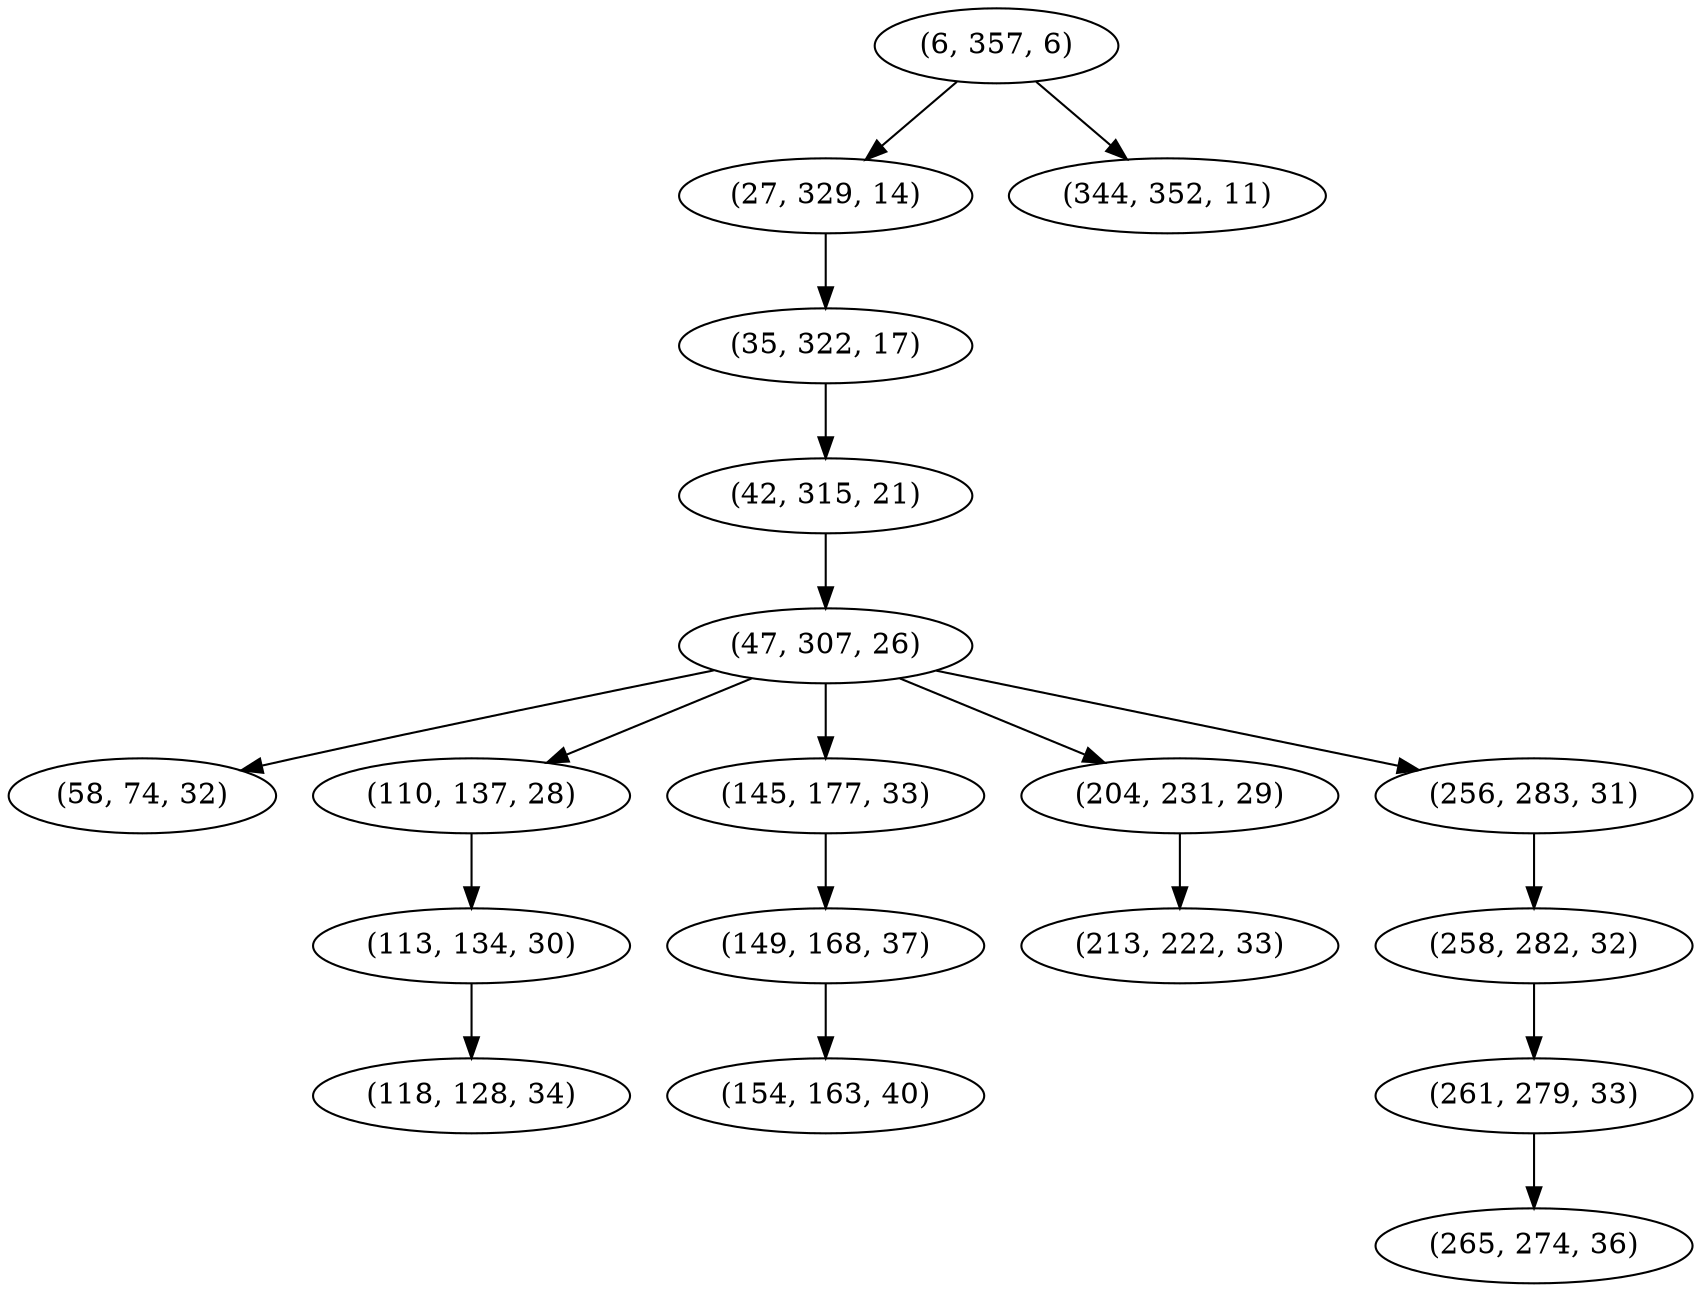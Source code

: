 digraph tree {
    "(6, 357, 6)";
    "(27, 329, 14)";
    "(35, 322, 17)";
    "(42, 315, 21)";
    "(47, 307, 26)";
    "(58, 74, 32)";
    "(110, 137, 28)";
    "(113, 134, 30)";
    "(118, 128, 34)";
    "(145, 177, 33)";
    "(149, 168, 37)";
    "(154, 163, 40)";
    "(204, 231, 29)";
    "(213, 222, 33)";
    "(256, 283, 31)";
    "(258, 282, 32)";
    "(261, 279, 33)";
    "(265, 274, 36)";
    "(344, 352, 11)";
    "(6, 357, 6)" -> "(27, 329, 14)";
    "(6, 357, 6)" -> "(344, 352, 11)";
    "(27, 329, 14)" -> "(35, 322, 17)";
    "(35, 322, 17)" -> "(42, 315, 21)";
    "(42, 315, 21)" -> "(47, 307, 26)";
    "(47, 307, 26)" -> "(58, 74, 32)";
    "(47, 307, 26)" -> "(110, 137, 28)";
    "(47, 307, 26)" -> "(145, 177, 33)";
    "(47, 307, 26)" -> "(204, 231, 29)";
    "(47, 307, 26)" -> "(256, 283, 31)";
    "(110, 137, 28)" -> "(113, 134, 30)";
    "(113, 134, 30)" -> "(118, 128, 34)";
    "(145, 177, 33)" -> "(149, 168, 37)";
    "(149, 168, 37)" -> "(154, 163, 40)";
    "(204, 231, 29)" -> "(213, 222, 33)";
    "(256, 283, 31)" -> "(258, 282, 32)";
    "(258, 282, 32)" -> "(261, 279, 33)";
    "(261, 279, 33)" -> "(265, 274, 36)";
}
